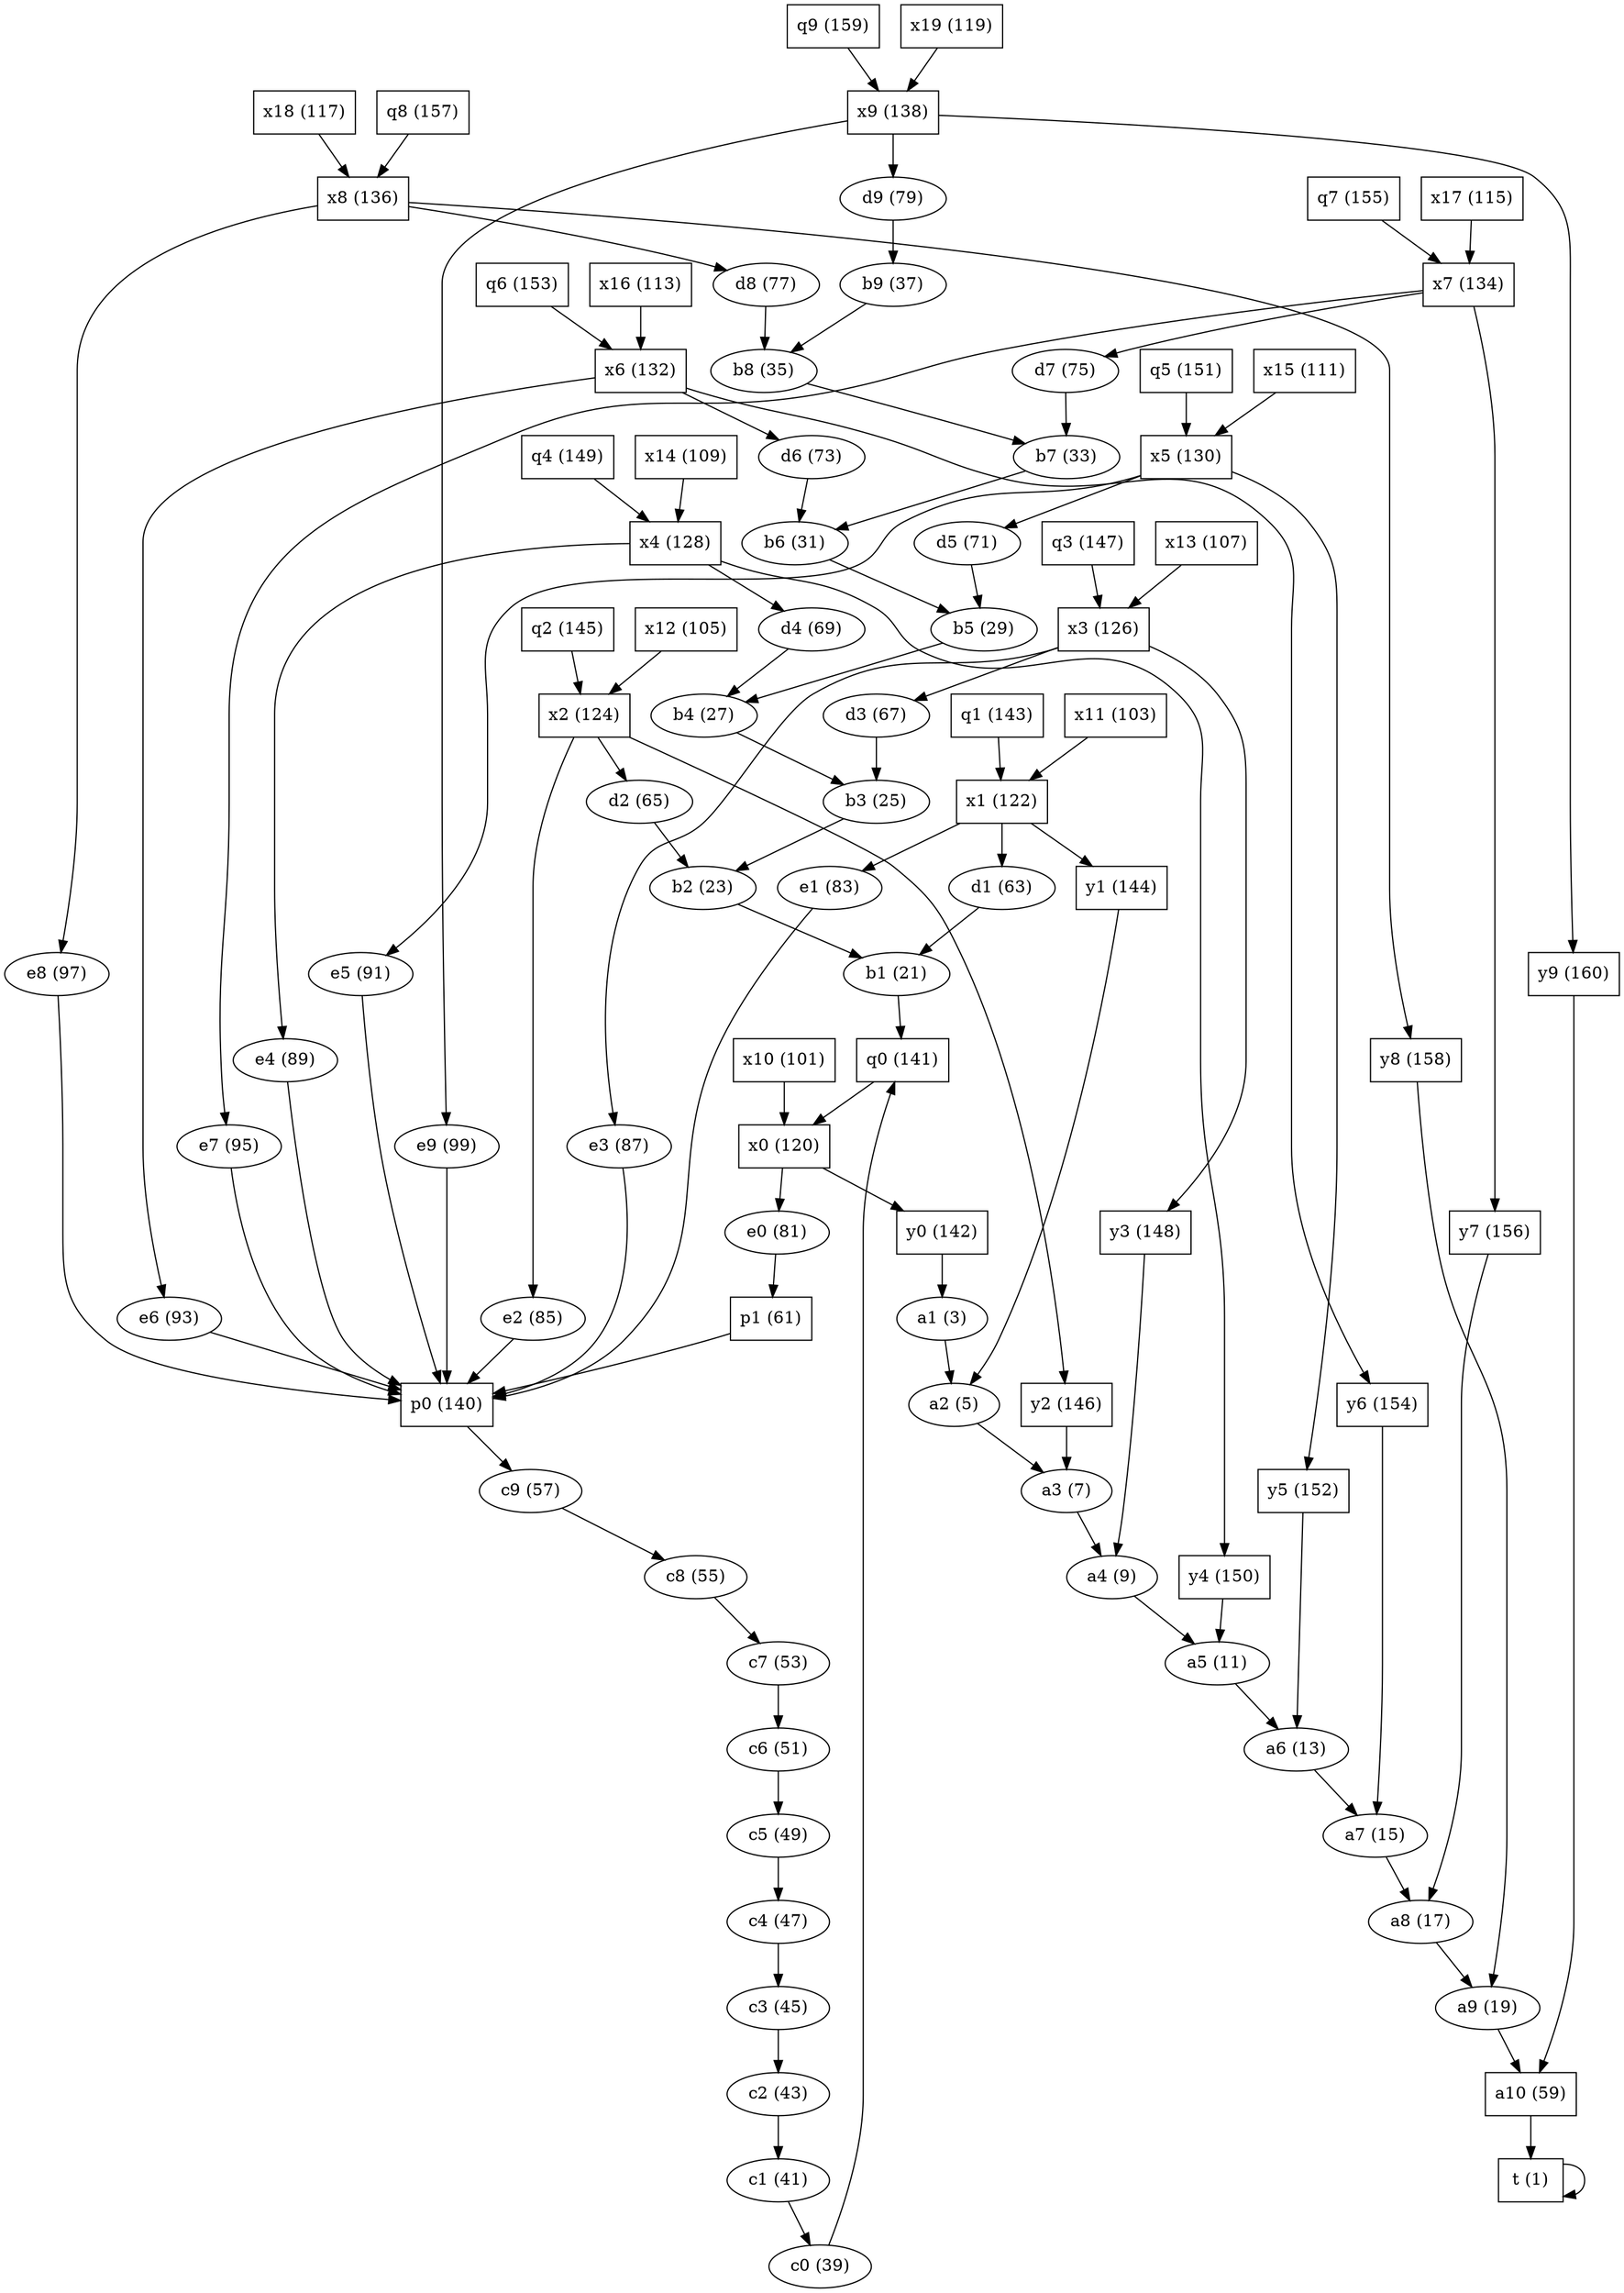 digraph G { 
"a1"[label="\N (3)" , color=black ]
"a1"->"a2"
"a2"[label="\N (5)" , color=black ]
"a2"->"a3"
"a3"[label="\N (7)" , color=black ]
"a3"->"a4"
"a4"[label="\N (9)" , color=black ]
"a4"->"a5"
"a5"[label="\N (11)" , color=black ]
"a5"->"a6"
"a6"[label="\N (13)" , color=black ]
"a6"->"a7"
"a7"[label="\N (15)" , color=black ]
"a7"->"a8"
"a8"[label="\N (17)" , color=black ]
"a8"->"a9"
"a9"[label="\N (19)" , color=black ]
"a9"->"a10"
"b1"[label="\N (21)" , color=black ]
"b1"->"q0"
"b2"[label="\N (23)" , color=black ]
"b2"->"b1"
"b3"[label="\N (25)" , color=black ]
"b3"->"b2"
"b4"[label="\N (27)" , color=black ]
"b4"->"b3"
"b5"[label="\N (29)" , color=black ]
"b5"->"b4"
"b6"[label="\N (31)" , color=black ]
"b6"->"b5"
"b7"[label="\N (33)" , color=black ]
"b7"->"b6"
"b8"[label="\N (35)" , color=black ]
"b8"->"b7"
"b9"[label="\N (37)" , color=black ]
"b9"->"b8"
"c0"[label="\N (39)" , color=black ]
"c0"->"q0"
"c1"[label="\N (41)" , color=black ]
"c1"->"c0"
"c2"[label="\N (43)" , color=black ]
"c2"->"c1"
"c3"[label="\N (45)" , color=black ]
"c3"->"c2"
"c4"[label="\N (47)" , color=black ]
"c4"->"c3"
"c5"[label="\N (49)" , color=black ]
"c5"->"c4"
"c6"[label="\N (51)" , color=black ]
"c6"->"c5"
"c7"[label="\N (53)" , color=black ]
"c7"->"c6"
"c8"[label="\N (55)" , color=black ]
"c8"->"c7"
"c9"[label="\N (57)" , color=black ]
"c9"->"c8"
"d1"[label="\N (63)" , color=black ]
"d1"->"b1"
"d2"[label="\N (65)" , color=black ]
"d2"->"b2"
"d3"[label="\N (67)" , color=black ]
"d3"->"b3"
"d4"[label="\N (69)" , color=black ]
"d4"->"b4"
"d5"[label="\N (71)" , color=black ]
"d5"->"b5"
"d6"[label="\N (73)" , color=black ]
"d6"->"b6"
"d7"[label="\N (75)" , color=black ]
"d7"->"b7"
"d8"[label="\N (77)" , color=black ]
"d8"->"b8"
"d9"[label="\N (79)" , color=black ]
"d9"->"b9"
"e0"[label="\N (81)" , color=black ]
"e0"->"p1"
"e1"[label="\N (83)" , color=black ]
"e1"->"p0"
"e2"[label="\N (85)" , color=black ]
"e2"->"p0"
"e3"[label="\N (87)" , color=black ]
"e3"->"p0"
"e4"[label="\N (89)" , color=black ]
"e4"->"p0"
"e5"[label="\N (91)" , color=black ]
"e5"->"p0"
"e6"[label="\N (93)" , color=black ]
"e6"->"p0"
"e7"[label="\N (95)" , color=black ]
"e7"->"p0"
"e8"[label="\N (97)" , color=black ]
"e8"->"p0"
"e9"[label="\N (99)" , color=black ]
"e9"->"p0"
"t"[label="\N (1)", color=black, shape=polygon ]
"t"->"t"
"a10"[label="\N (59)", color=black, shape=polygon ]
"a10"->"t"
"p0"[label="\N (140)", color=black, shape=polygon ]
"p0"->"c9"
"p1"[label="\N (61)", color=black, shape=polygon ]
"p1"->"p0"
"y0"[label="\N (142)", color=black, shape=polygon ]
"y0"->"a1"
"q0"[label="\N (141)", color=black, shape=polygon ]
"q0"->"x0"
"x0"[label="\N (120)", color=black, shape=polygon ]
"x0"->"e0"
"x0"->"y0"
"x10"[label="\N (101)", color=black, shape=polygon ]
"x10"->"x0"
"q1"[label="\N (143)", color=black, shape=polygon ]
"q1"->"x1"
"y1"[label="\N (144)", color=black, shape=polygon ]
"y1"->"a2"
"x1"[label="\N (122)", color=black, shape=polygon ]
"x1"->"d1"
"x1"->"e1"
"x1"->"y1"
"x11"[label="\N (103)", color=black, shape=polygon ]
"x11"->"x1"
"q2"[label="\N (145)", color=black, shape=polygon ]
"q2"->"x2"
"y2"[label="\N (146)", color=black, shape=polygon ]
"y2"->"a3"
"x2"[label="\N (124)", color=black, shape=polygon ]
"x2"->"d2"
"x2"->"e2"
"x2"->"y2"
"x12"[label="\N (105)", color=black, shape=polygon ]
"x12"->"x2"
"q3"[label="\N (147)", color=black, shape=polygon ]
"q3"->"x3"
"y3"[label="\N (148)", color=black, shape=polygon ]
"y3"->"a4"
"x3"[label="\N (126)", color=black, shape=polygon ]
"x3"->"d3"
"x3"->"e3"
"x3"->"y3"
"x13"[label="\N (107)", color=black, shape=polygon ]
"x13"->"x3"
"q4"[label="\N (149)", color=black, shape=polygon ]
"q4"->"x4"
"y4"[label="\N (150)", color=black, shape=polygon ]
"y4"->"a5"
"x4"[label="\N (128)", color=black, shape=polygon ]
"x4"->"d4"
"x4"->"e4"
"x4"->"y4"
"x14"[label="\N (109)", color=black, shape=polygon ]
"x14"->"x4"
"q5"[label="\N (151)", color=black, shape=polygon ]
"q5"->"x5"
"y5"[label="\N (152)", color=black, shape=polygon ]
"y5"->"a6"
"x5"[label="\N (130)", color=black, shape=polygon ]
"x5"->"d5"
"x5"->"e5"
"x5"->"y5"
"x15"[label="\N (111)", color=black, shape=polygon ]
"x15"->"x5"
"q6"[label="\N (153)", color=black, shape=polygon ]
"q6"->"x6"
"y6"[label="\N (154)", color=black, shape=polygon ]
"y6"->"a7"
"x6"[label="\N (132)", color=black, shape=polygon ]
"x6"->"d6"
"x6"->"e6"
"x6"->"y6"
"x16"[label="\N (113)", color=black, shape=polygon ]
"x16"->"x6"
"q7"[label="\N (155)", color=black, shape=polygon ]
"q7"->"x7"
"y7"[label="\N (156)", color=black, shape=polygon ]
"y7"->"a8"
"x7"[label="\N (134)", color=black, shape=polygon ]
"x7"->"d7"
"x7"->"e7"
"x7"->"y7"
"x17"[label="\N (115)", color=black, shape=polygon ]
"x17"->"x7"
"q8"[label="\N (157)", color=black, shape=polygon ]
"q8"->"x8"
"y8"[label="\N (158)", color=black, shape=polygon ]
"y8"->"a9"
"x8"[label="\N (136)", color=black, shape=polygon ]
"x8"->"d8"
"x8"->"e8"
"x8"->"y8"
"x18"[label="\N (117)", color=black, shape=polygon ]
"x18"->"x8"
"q9"[label="\N (159)", color=black, shape=polygon ]
"q9"->"x9"
"y9"[label="\N (160)", color=black, shape=polygon ]
"y9"->"a10"
"x9"[label="\N (138)", color=black, shape=polygon ]
"x9"->"d9"
"x9"->"e9"
"x9"->"y9"
"x19"[label="\N (119)", color=black, shape=polygon ]
"x19"->"x9"
}
